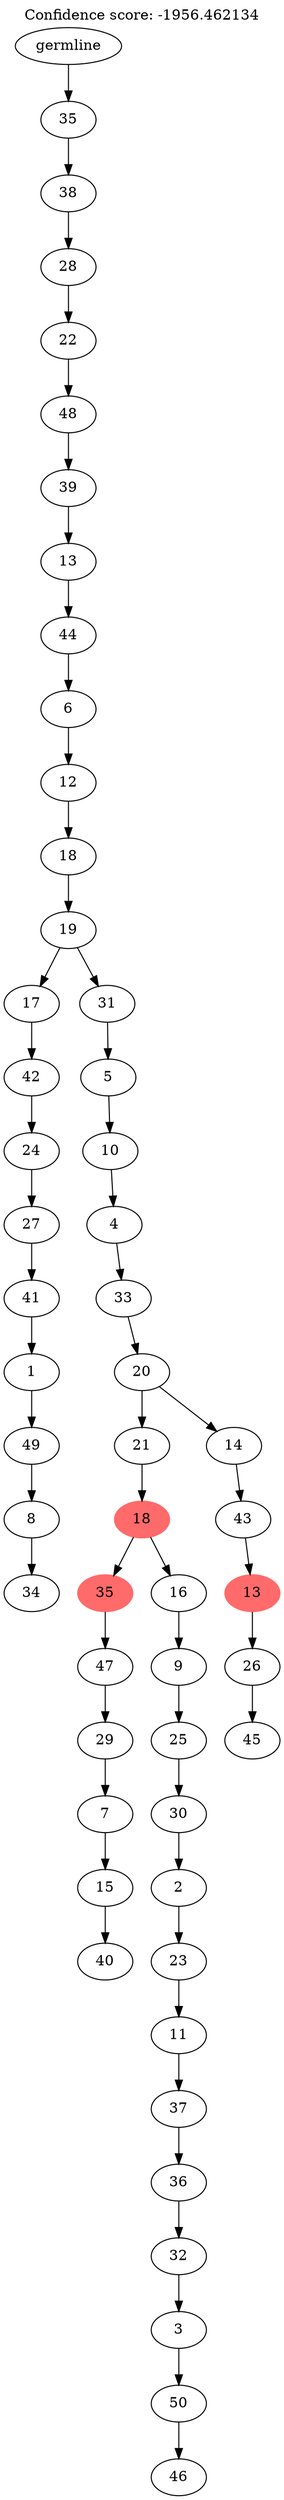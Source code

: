 digraph g {
	"52" -> "53";
	"53" [label="34"];
	"51" -> "52";
	"52" [label="8"];
	"50" -> "51";
	"51" [label="49"];
	"49" -> "50";
	"50" [label="1"];
	"48" -> "49";
	"49" [label="41"];
	"47" -> "48";
	"48" [label="27"];
	"46" -> "47";
	"47" [label="24"];
	"45" -> "46";
	"46" [label="42"];
	"43" -> "44";
	"44" [label="40"];
	"42" -> "43";
	"43" [label="15"];
	"41" -> "42";
	"42" [label="7"];
	"40" -> "41";
	"41" [label="29"];
	"39" -> "40";
	"40" [label="47"];
	"37" -> "38";
	"38" [label="46"];
	"36" -> "37";
	"37" [label="50"];
	"35" -> "36";
	"36" [label="3"];
	"34" -> "35";
	"35" [label="32"];
	"33" -> "34";
	"34" [label="36"];
	"32" -> "33";
	"33" [label="37"];
	"31" -> "32";
	"32" [label="11"];
	"30" -> "31";
	"31" [label="23"];
	"29" -> "30";
	"30" [label="2"];
	"28" -> "29";
	"29" [label="30"];
	"27" -> "28";
	"28" [label="25"];
	"26" -> "27";
	"27" [label="9"];
	"25" -> "26";
	"26" [label="16"];
	"25" -> "39";
	"39" [color=indianred1, style=filled, label="35"];
	"24" -> "25";
	"25" [color=indianred1, style=filled, label="18"];
	"22" -> "23";
	"23" [label="45"];
	"21" -> "22";
	"22" [label="26"];
	"20" -> "21";
	"21" [color=indianred1, style=filled, label="13"];
	"19" -> "20";
	"20" [label="43"];
	"18" -> "19";
	"19" [label="14"];
	"18" -> "24";
	"24" [label="21"];
	"17" -> "18";
	"18" [label="20"];
	"16" -> "17";
	"17" [label="33"];
	"15" -> "16";
	"16" [label="4"];
	"14" -> "15";
	"15" [label="10"];
	"13" -> "14";
	"14" [label="5"];
	"12" -> "13";
	"13" [label="31"];
	"12" -> "45";
	"45" [label="17"];
	"11" -> "12";
	"12" [label="19"];
	"10" -> "11";
	"11" [label="18"];
	"9" -> "10";
	"10" [label="12"];
	"8" -> "9";
	"9" [label="6"];
	"7" -> "8";
	"8" [label="44"];
	"6" -> "7";
	"7" [label="13"];
	"5" -> "6";
	"6" [label="39"];
	"4" -> "5";
	"5" [label="48"];
	"3" -> "4";
	"4" [label="22"];
	"2" -> "3";
	"3" [label="28"];
	"1" -> "2";
	"2" [label="38"];
	"0" -> "1";
	"1" [label="35"];
	"0" [label="germline"];
	labelloc="t";
	label="Confidence score: -1956.462134";
}
